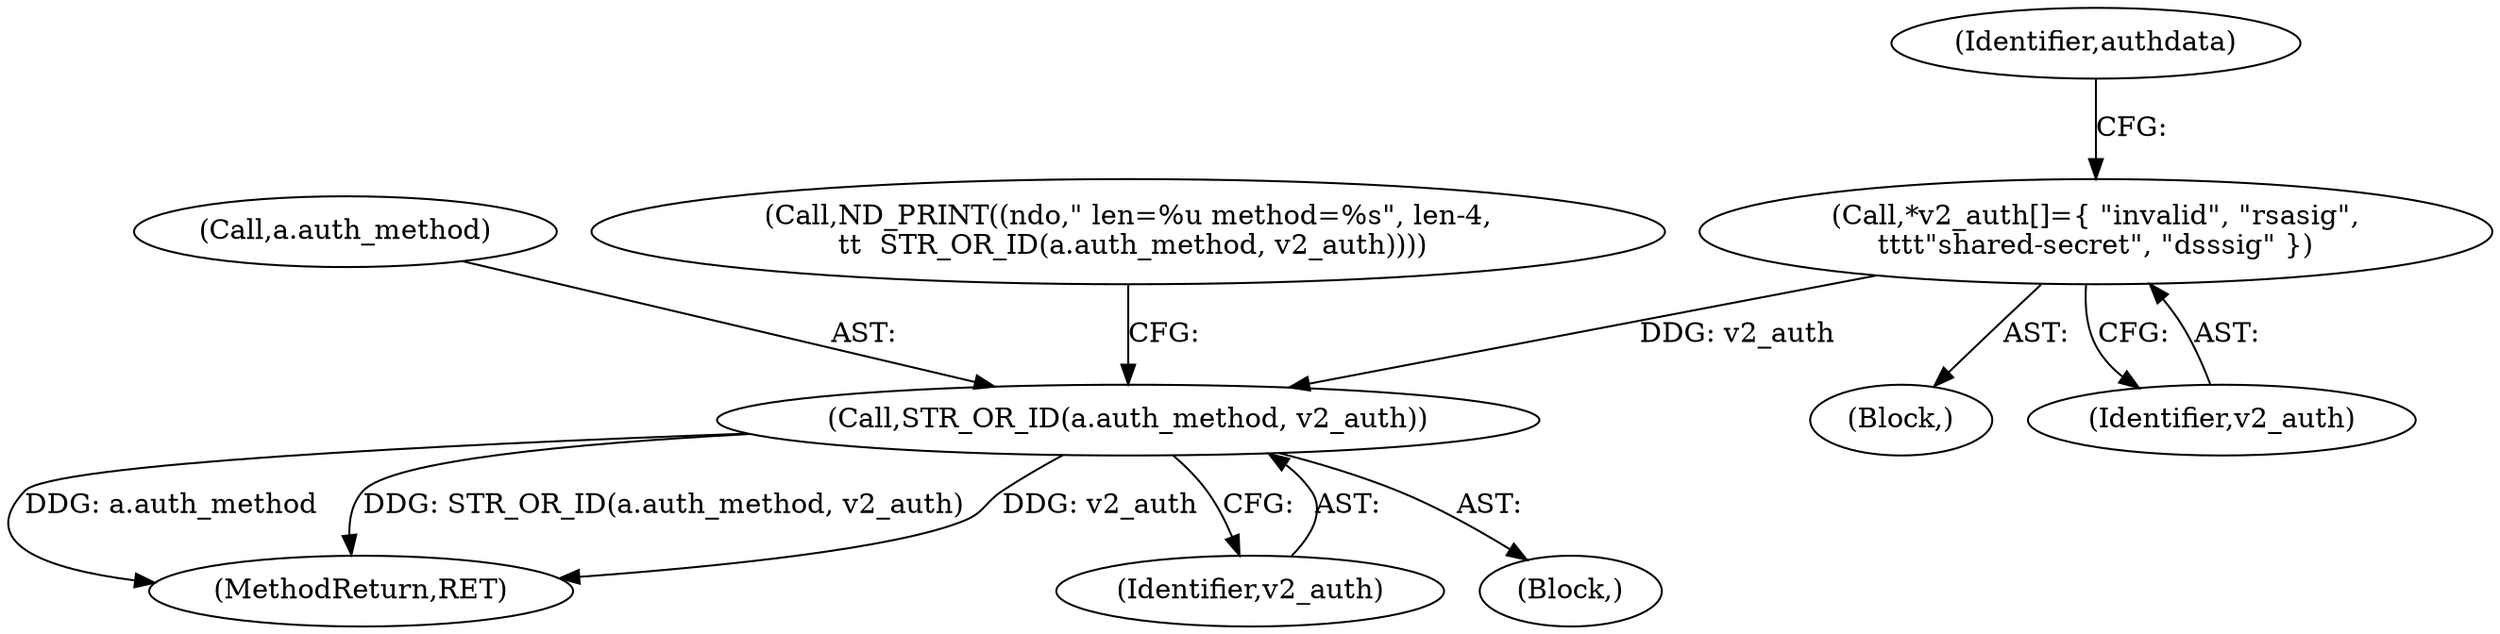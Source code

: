 digraph "0_tcpdump_c2ef693866beae071a24b45c49f9674af1df4028_1@pointer" {
"1000114" [label="(Call,*v2_auth[]={ \"invalid\", \"rsasig\",\n\t\t\t\t\"shared-secret\", \"dsssig\" })"];
"1000161" [label="(Call,STR_OR_ID(a.auth_method, v2_auth))"];
"1000118" [label="(Identifier,authdata)"];
"1000111" [label="(Block,)"];
"1000227" [label="(MethodReturn,RET)"];
"1000165" [label="(Identifier,v2_auth)"];
"1000157" [label="(Block,)"];
"1000162" [label="(Call,a.auth_method)"];
"1000115" [label="(Identifier,v2_auth)"];
"1000152" [label="(Call,ND_PRINT((ndo,\" len=%u method=%s\", len-4,\n \t\t  STR_OR_ID(a.auth_method, v2_auth))))"];
"1000114" [label="(Call,*v2_auth[]={ \"invalid\", \"rsasig\",\n\t\t\t\t\"shared-secret\", \"dsssig\" })"];
"1000161" [label="(Call,STR_OR_ID(a.auth_method, v2_auth))"];
"1000114" -> "1000111"  [label="AST: "];
"1000114" -> "1000115"  [label="CFG: "];
"1000115" -> "1000114"  [label="AST: "];
"1000118" -> "1000114"  [label="CFG: "];
"1000114" -> "1000161"  [label="DDG: v2_auth"];
"1000161" -> "1000157"  [label="AST: "];
"1000161" -> "1000165"  [label="CFG: "];
"1000162" -> "1000161"  [label="AST: "];
"1000165" -> "1000161"  [label="AST: "];
"1000152" -> "1000161"  [label="CFG: "];
"1000161" -> "1000227"  [label="DDG: a.auth_method"];
"1000161" -> "1000227"  [label="DDG: STR_OR_ID(a.auth_method, v2_auth)"];
"1000161" -> "1000227"  [label="DDG: v2_auth"];
}
